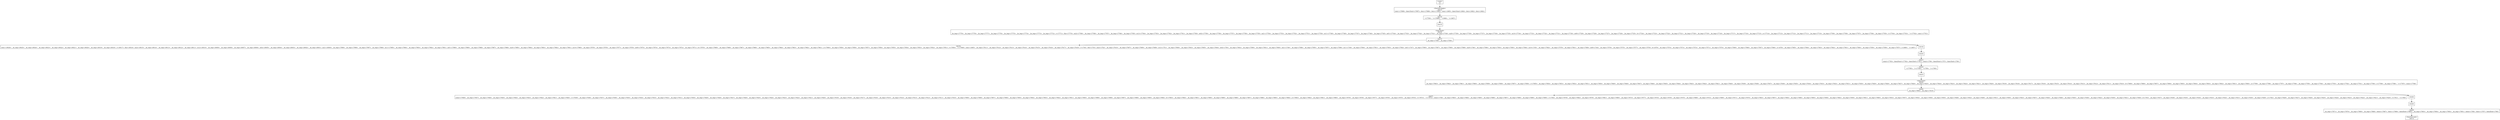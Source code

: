 digraph graphname {
n4429 [shape=box,label="(4429)\n_hx_tmp<17871>, _hx_tmp<17870>, _hx_tmp<17869>, _hx_tmp<17868>, time2<17867>, time1<17866>, time2End<17865>, _hx_tmp<17693>, _hx_tmp<17694>, _hx_tmp<17692>, _hx_tmp<17691>, time2<1768>, time1<1767>, time2End<1766>"];
n4429 -> n4413;
n4428 [shape=box,label="(4428)"];
n4428 -> n4429;
n4427 [shape=box,label="(4427)\nsum2<17948>, _hx_tmp<17947>, _hx_tmp<17946>, _hx_tmp<17945>, _hx_tmp<17944>, _hx_tmp<17943>, _hx_tmp<17942>, _hx_tmp<17941>, _hx_tmp<17940>, c<17939>, _hx_tmp<17938>, _hx_tmp<17937>, _hx_tmp<17936>, _hx_tmp<17935>, _hx_tmp<17934>, _hx_tmp<17933>, _hx_tmp<17932>, _hx_tmp<17931>, _hx_tmp<17930>, _hx_tmp<17929>, _hx_tmp<17928>, _hx_tmp<17927>, _hx_tmp<17926>, _hx_tmp<17925>, _hx_tmp<17924>, _hx_tmp<17923>, _hx_tmp<17922>, _hx_tmp<17921>, _hx_tmp<17920>, _hx_tmp<17919>, _hx_tmp<17918>, _hx_tmp<17917>, _hx_tmp<17916>, _hx_tmp<17915>, _hx_tmp<17914>, _hx_tmp<17913>, _hx_tmp<17912>, _hx_tmp<17911>, _hx_tmp<17910>, _hx_tmp<17909>, _hx_tmp<17908>, _hx_tmp<17907>, _hx_tmp<17906>, _hx_tmp<17905>, _hx_tmp<17904>, _hx_tmp<17903>, _hx_tmp<17902>, _hx_tmp<17901>, _hx_tmp<17900>, _hx_tmp<17899>, _hx_tmp<17898>, _hx_tmp<17897>, _hx_tmp<17896>, _hx_tmp<17895>, _hx_tmp<17894>, b<17893>, _hx_tmp<17892>, _hx_tmp<17891>, _hx_tmp<17890>, _hx_tmp<17889>, _hx_tmp<17888>, _hx_tmp<17887>, _hx_tmp<17886>, _hx_tmp<17885>, _hx_tmp<17884>, a<17883>, _hx_tmp<17882>, _hx_tmp<17881>, _hx_tmp<17880>, _hx_tmp<17879>, _hx_tmp<17878>, _hx_tmp<17877>, _hx_tmp<17876>, _hx_tmp<17875>, _hx_tmp<17874>, i<17873>, `1<17872>, sum2<1758>, _hx_tmp<17683>, _hx_tmp<17684>, _hx_tmp<17685>, _hx_tmp<17686>, _hx_tmp<17687>, _hx_tmp<17688>, _hx_tmp<17689>, _hx_tmp<17690>, c<1764>, _hx_tmp<17678>, _hx_tmp<17682>, _hx_tmp<17679>, _hx_tmp<17681>, _hx_tmp<17680>, _hx_tmp<17673>, _hx_tmp<17677>, _hx_tmp<17674>, _hx_tmp<17676>, _hx_tmp<17675>, _hx_tmp<17668>, _hx_tmp<17672>, _hx_tmp<17669>, _hx_tmp<17671>, _hx_tmp<17670>, _hx_tmp<17663>, _hx_tmp<17667>, _hx_tmp<17664>, _hx_tmp<17666>, _hx_tmp<17665>, _hx_tmp<17658>, _hx_tmp<17662>, _hx_tmp<17659>, _hx_tmp<17661>, _hx_tmp<17660>, _hx_tmp<17653>, _hx_tmp<17657>, _hx_tmp<17654>, _hx_tmp<17656>, _hx_tmp<17655>, _hx_tmp<17648>, _hx_tmp<17652>, _hx_tmp<17649>, _hx_tmp<17651>, _hx_tmp<17650>, _hx_tmp<17643>, _hx_tmp<17647>, _hx_tmp<17644>, _hx_tmp<17646>, _hx_tmp<17645>, _hx_tmp<17638>, _hx_tmp<17642>, _hx_tmp<17639>, _hx_tmp<17641>, _hx_tmp<17640>, b<1763>, _hx_tmp<17637>, _hx_tmp<17636>, _hx_tmp<17635>, _hx_tmp<17634>, _hx_tmp<17633>, _hx_tmp<17632>, _hx_tmp<17631>, _hx_tmp<17630>, _hx_tmp<17629>, a<1762>, _hx_tmp<17628>, _hx_tmp<17627>, _hx_tmp<17626>, _hx_tmp<17625>, _hx_tmp<17624>, _hx_tmp<17623>, _hx_tmp<17622>, _hx_tmp<17621>, _hx_tmp<17620>, i<1761>, `1<1760>"];
n4426 [shape=box,label="(4426)"];
n4426 -> n4428;
n4425 [shape=box,label="(4425)\n_hx_tmp<17864>, _hx_tmp<17619>"];
n4425 -> n4426;
n4425 -> n4427;
n4424 [shape=box,label="<loop-head>
(4424)\n_hx_tmp<17863>, _hx_tmp<17862>, _hx_tmp<17861>, _hx_tmp<17860>, _hx_tmp<17859>, _hx_tmp<17858>, _hx_tmp<17857>, _hx_tmp<17856>, c<17855>, _hx_tmp<17854>, _hx_tmp<17853>, _hx_tmp<17852>, _hx_tmp<17851>, _hx_tmp<17850>, _hx_tmp<17849>, _hx_tmp<17848>, _hx_tmp<17847>, _hx_tmp<17846>, _hx_tmp<17845>, _hx_tmp<17844>, _hx_tmp<17843>, _hx_tmp<17842>, _hx_tmp<17841>, _hx_tmp<17840>, _hx_tmp<17839>, _hx_tmp<17838>, _hx_tmp<17837>, _hx_tmp<17836>, _hx_tmp<17835>, _hx_tmp<17834>, _hx_tmp<17833>, _hx_tmp<17832>, _hx_tmp<17831>, _hx_tmp<17830>, _hx_tmp<17829>, _hx_tmp<17828>, _hx_tmp<17827>, _hx_tmp<17826>, _hx_tmp<17825>, _hx_tmp<17824>, _hx_tmp<17823>, _hx_tmp<17822>, _hx_tmp<17821>, _hx_tmp<17820>, _hx_tmp<17819>, _hx_tmp<17818>, _hx_tmp<17817>, _hx_tmp<17816>, _hx_tmp<17815>, _hx_tmp<17814>, _hx_tmp<17813>, _hx_tmp<17812>, _hx_tmp<17811>, _hx_tmp<17810>, b<17809>, _hx_tmp<17808>, _hx_tmp<17807>, _hx_tmp<17806>, _hx_tmp<17805>, _hx_tmp<17804>, _hx_tmp<17803>, _hx_tmp<17802>, _hx_tmp<17801>, _hx_tmp<17800>, a<17799>, _hx_tmp<17798>, _hx_tmp<17797>, _hx_tmp<17796>, _hx_tmp<17795>, _hx_tmp<17794>, _hx_tmp<17793>, _hx_tmp<17792>, _hx_tmp<17791>, _hx_tmp<17790>, i<17789>, _hx_tmp<17788>, `1<17787>, sum2<17786>"];
n4424 -> n4425;
n4423 [shape=box,label="(4423)"];
n4423 -> n4424;
n4422 [shape=box,label="(4422)\n`<17785>, `1<17784>, `<1759>, `1<1760>"];
n4422 -> n4423;
n4421 [shape=box,label="(4421)\nsum2<17783>, time2Start<17782>, time1End<17781>, sum2<1758>, time2Start<1757>, time1End<1756>"];
n4421 -> n4422;
n4420 [shape=box,label="(4420)"];
n4420 -> n4421;
n4419 [shape=box,label="(4419)\nsum1<18026>, _hx_tmp<18025>, _hx_tmp<18024>, _hx_tmp<18023>, _hx_tmp<18022>, _hx_tmp<18021>, _hx_tmp<18020>, _hx_tmp<18019>, _hx_tmp<18018>, c<18017>, this<18016>, m22<18015>, _hx_tmp<18014>, _hx_tmp<18013>, _hx_tmp<18012>, _hx_tmp<18011>, m12<18010>, _hx_tmp<18009>, _hx_tmp<18008>, _hx_tmp<18007>, _hx_tmp<18006>, m02<18005>, _hx_tmp<18004>, _hx_tmp<18003>, _hx_tmp<18002>, _hx_tmp<18001>, m21<18000>, _hx_tmp<17999>, _hx_tmp<17998>, _hx_tmp<17997>, _hx_tmp<17996>, m11<17995>, _hx_tmp<17994>, _hx_tmp<17993>, _hx_tmp<17992>, _hx_tmp<17991>, m01<17990>, _hx_tmp<17989>, _hx_tmp<17988>, _hx_tmp<17987>, _hx_tmp<17986>, m20<17985>, _hx_tmp<17984>, _hx_tmp<17983>, _hx_tmp<17982>, _hx_tmp<17981>, m10<17980>, _hx_tmp<17979>, _hx_tmp<17978>, _hx_tmp<17977>, _hx_tmp<17976>, m00<17975>, _hx_tmp<17974>, _hx_tmp<17973>, _hx_tmp<17972>, _hx_tmp<17971>, b<17970>, _hx_tmp<17969>, _hx_tmp<17968>, _hx_tmp<17967>, _hx_tmp<17966>, _hx_tmp<17965>, _hx_tmp<17964>, _hx_tmp<17963>, _hx_tmp<17962>, _hx_tmp<17961>, a<17960>, _hx_tmp<17959>, _hx_tmp<17958>, _hx_tmp<17957>, _hx_tmp<17956>, _hx_tmp<17955>, _hx_tmp<17954>, _hx_tmp<17953>, _hx_tmp<17952>, _hx_tmp<17951>, i<17950>, `1<17949>, sum1<1665>, _hx_tmp<17611>, _hx_tmp<17612>, _hx_tmp<17613>, _hx_tmp<17614>, _hx_tmp<17615>, _hx_tmp<17616>, _hx_tmp<17617>, _hx_tmp<17618>, c<1754>, this<1753>, m22<1752>, _hx_tmp<17610>, _hx_tmp<17607>, _hx_tmp<17609>, _hx_tmp<17608>, m12<1751>, _hx_tmp<17606>, _hx_tmp<17603>, _hx_tmp<17605>, _hx_tmp<17604>, m02<1750>, _hx_tmp<17602>, _hx_tmp<17599>, _hx_tmp<17601>, _hx_tmp<17600>, m21<1749>, _hx_tmp<17598>, _hx_tmp<17595>, _hx_tmp<17597>, _hx_tmp<17596>, m11<1748>, _hx_tmp<17594>, _hx_tmp<17591>, _hx_tmp<17593>, _hx_tmp<17592>, m01<1747>, _hx_tmp<17590>, _hx_tmp<17587>, _hx_tmp<17589>, _hx_tmp<17588>, m20<1746>, _hx_tmp<17586>, _hx_tmp<17583>, _hx_tmp<17585>, _hx_tmp<17584>, m10<1745>, _hx_tmp<17582>, _hx_tmp<17579>, _hx_tmp<17581>, _hx_tmp<17580>, m00<1744>, _hx_tmp<17578>, _hx_tmp<17575>, _hx_tmp<17577>, _hx_tmp<17576>, b<1679>, _hx_tmp<17574>, _hx_tmp<17573>, _hx_tmp<17572>, _hx_tmp<17571>, _hx_tmp<17570>, _hx_tmp<17569>, _hx_tmp<17568>, _hx_tmp<17567>, _hx_tmp<17566>, a<1678>, _hx_tmp<17565>, _hx_tmp<17564>, _hx_tmp<17563>, _hx_tmp<17562>, _hx_tmp<17561>, _hx_tmp<17560>, _hx_tmp<17559>, _hx_tmp<17558>, _hx_tmp<17557>, i<1668>, `1<1667>"];
n4418 [shape=box,label="(4418)"];
n4418 -> n4420;
n4417 [shape=box,label="(4417)\n_hx_tmp<17780>, _hx_tmp<17556>"];
n4417 -> n4418;
n4417 -> n4419;
n4416 [shape=box,label="<loop-head>
(4416)\n_hx_tmp<17779>, _hx_tmp<17778>, _hx_tmp<17777>, _hx_tmp<17776>, _hx_tmp<17775>, _hx_tmp<17774>, _hx_tmp<17773>, _hx_tmp<17772>, c<17771>, this<17770>, m22<17769>, _hx_tmp<17768>, _hx_tmp<17767>, _hx_tmp<17766>, _hx_tmp<17765>, m12<17764>, _hx_tmp<17763>, _hx_tmp<17762>, _hx_tmp<17761>, _hx_tmp<17760>, m02<17759>, _hx_tmp<17758>, _hx_tmp<17757>, _hx_tmp<17756>, _hx_tmp<17755>, m21<17754>, _hx_tmp<17753>, _hx_tmp<17752>, _hx_tmp<17751>, _hx_tmp<17750>, m11<17749>, _hx_tmp<17748>, _hx_tmp<17747>, _hx_tmp<17746>, _hx_tmp<17745>, m01<17744>, _hx_tmp<17743>, _hx_tmp<17742>, _hx_tmp<17741>, _hx_tmp<17740>, m20<17739>, _hx_tmp<17738>, _hx_tmp<17737>, _hx_tmp<17736>, _hx_tmp<17735>, m10<17734>, _hx_tmp<17733>, _hx_tmp<17732>, _hx_tmp<17731>, _hx_tmp<17730>, m00<17729>, _hx_tmp<17728>, _hx_tmp<17727>, _hx_tmp<17726>, _hx_tmp<17725>, b<17724>, _hx_tmp<17723>, _hx_tmp<17722>, _hx_tmp<17721>, _hx_tmp<17720>, _hx_tmp<17719>, _hx_tmp<17718>, _hx_tmp<17717>, _hx_tmp<17716>, _hx_tmp<17715>, a<17714>, _hx_tmp<17713>, _hx_tmp<17712>, _hx_tmp<17711>, _hx_tmp<17710>, _hx_tmp<17709>, _hx_tmp<17708>, _hx_tmp<17707>, _hx_tmp<17706>, _hx_tmp<17705>, i<17704>, _hx_tmp<17703>, `1<17702>, sum1<17701>"];
n4416 -> n4417;
n4415 [shape=box,label="(4415)"];
n4415 -> n4416;
n4414 [shape=box,label="(4414)\n`<17700>, `1<17699>, `<1666>, `1<1667>"];
n4414 -> n4415;
n4413 [shape=box,label="<function-end>
(4413)"];
n4412 [shape=box,label="<function-begin>
(4412)\nsum1<17698>, time1Start<17697>, iters<17696>, iters<17695>, sum1<1665>, time1Start<1664>, iters<1662>, iters<1662>"];
n4412 -> n4414;
n1 [shape=box,label="<root>
(1)"];
n1 -> n4412;
}
